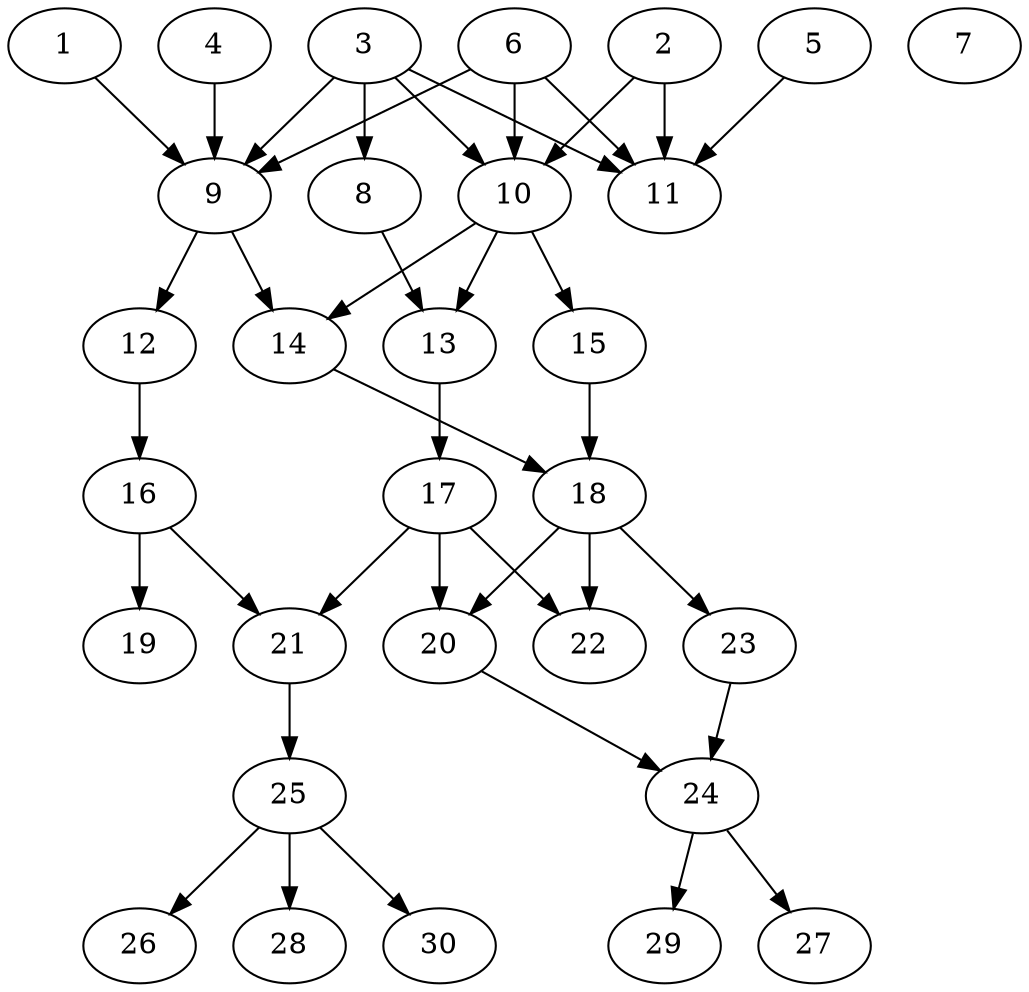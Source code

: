 // DAG automatically generated by daggen at Fri Jul 29 10:40:30 2022
// daggen.exe --dot -n 30 --ccr 0.5 --fat 0.5 --regular 0.5 --density 0.5 -o data\30/random_30_21.gv 
digraph G {
  1 [compute_size="1073741824000", trans_size="694266", result_size="1024", ram="17460416",alpha="0.05"]
  1 -> 9 [size ="1024"]
  2 [compute_size="1442840576", trans_size="664599", result_size="70656", ram="22359728",alpha="0.01"]
  2 -> 10 [size ="70656"]
  2 -> 11 [size ="70656"]
  3 [compute_size="15816867840", trans_size="629881", result_size="13312", ram="49045376",alpha="0.10"]
  3 -> 8 [size ="13312"]
  3 -> 9 [size ="13312"]
  3 -> 10 [size ="13312"]
  3 -> 11 [size ="13312"]
  4 [compute_size="33983561728", trans_size="334618", result_size="91136", ram="25657616",alpha="0.13"]
  4 -> 9 [size ="91136"]
  5 [compute_size="134217728000", trans_size="108823", result_size="1024", ram="10958096",alpha="0.18"]
  5 -> 11 [size ="1024"]
  6 [compute_size="6858833920", trans_size="668819", result_size="74752", ram="44955488",alpha="0.20"]
  6 -> 9 [size ="74752"]
  6 -> 10 [size ="74752"]
  6 -> 11 [size ="74752"]
  7 [compute_size="134217728000", trans_size="1002349", result_size="0", ram="45776000",alpha="0.08"]
  8 [compute_size="116938506240", trans_size="557984", result_size="74752", ram="35107760",alpha="0.11"]
  8 -> 13 [size ="74752"]
  9 [compute_size="1130397696", trans_size="428158", result_size="29696", ram="41222000",alpha="0.05"]
  9 -> 12 [size ="29696"]
  9 -> 14 [size ="29696"]
  10 [compute_size="28991029248", trans_size="255719", result_size="29696", ram="22918880",alpha="0.13"]
  10 -> 13 [size ="29696"]
  10 -> 14 [size ="29696"]
  10 -> 15 [size ="29696"]
  11 [compute_size="79921089236", trans_size="714662", result_size="0", ram="24079952",alpha="0.09"]
  12 [compute_size="3572832256", trans_size="180592", result_size="9216", ram="32159936",alpha="0.05"]
  12 -> 16 [size ="9216"]
  13 [compute_size="68719476736", trans_size="977605", result_size="74752", ram="17343200",alpha="0.00"]
  13 -> 17 [size ="74752"]
  14 [compute_size="28991029248", trans_size="792570", result_size="29696", ram="4626848",alpha="0.15"]
  14 -> 18 [size ="29696"]
  15 [compute_size="720764928", trans_size="459264", result_size="70656", ram="17488928",alpha="0.11"]
  15 -> 18 [size ="70656"]
  16 [compute_size="8589934592", trans_size="433465", result_size="70656", ram="23807504",alpha="0.04"]
  16 -> 19 [size ="70656"]
  16 -> 21 [size ="70656"]
  17 [compute_size="1073741824000", trans_size="306645", result_size="1024", ram="48079136",alpha="0.16"]
  17 -> 20 [size ="1024"]
  17 -> 21 [size ="1024"]
  17 -> 22 [size ="1024"]
  18 [compute_size="549755813888", trans_size="68830", result_size="91136", ram="31770272",alpha="0.11"]
  18 -> 20 [size ="91136"]
  18 -> 22 [size ="91136"]
  18 -> 23 [size ="91136"]
  19 [compute_size="68719476736", trans_size="416618", result_size="0", ram="12352016",alpha="0.12"]
  20 [compute_size="5996937216", trans_size="297662", result_size="91136", ram="20595152",alpha="0.18"]
  20 -> 24 [size ="91136"]
  21 [compute_size="8589934592", trans_size="23242", result_size="70656", ram="27629696",alpha="0.13"]
  21 -> 25 [size ="70656"]
  22 [compute_size="7855820800", trans_size="615144", result_size="0", ram="44670368",alpha="0.17"]
  23 [compute_size="134217728000", trans_size="750499", result_size="1024", ram="29947088",alpha="0.08"]
  23 -> 24 [size ="1024"]
  24 [compute_size="134217728000", trans_size="960470", result_size="1024", ram="48994688",alpha="0.08"]
  24 -> 27 [size ="1024"]
  24 -> 29 [size ="1024"]
  25 [compute_size="42477447168", trans_size="902127", result_size="54272", ram="6475376",alpha="0.11"]
  25 -> 26 [size ="54272"]
  25 -> 28 [size ="54272"]
  25 -> 30 [size ="54272"]
  26 [compute_size="73885336378", trans_size="868848", result_size="0", ram="1704368",alpha="0.06"]
  27 [compute_size="109144655877", trans_size="662617", result_size="0", ram="7470128",alpha="0.19"]
  28 [compute_size="4775739392", trans_size="450792", result_size="0", ram="14541104",alpha="0.03"]
  29 [compute_size="134217728000", trans_size="695801", result_size="0", ram="49644128",alpha="0.05"]
  30 [compute_size="377000528988", trans_size="612075", result_size="0", ram="5201840",alpha="0.03"]
}
